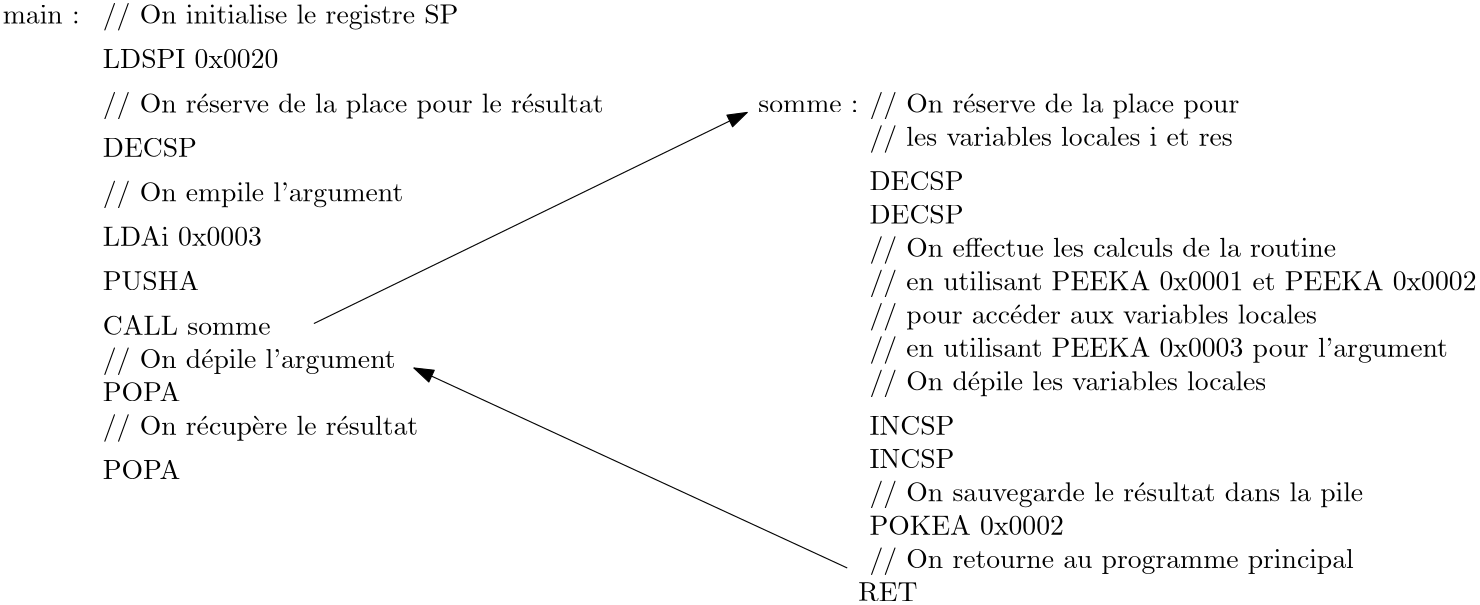 <?xml version="1.0"?>
<!DOCTYPE ipe SYSTEM "ipe.dtd">
<ipe version="70107" creator="Ipe 7.1.8">
<info created="D:20150826153122" modified="D:20150922103957"/>
<ipestyle name="basic">
<symbol name="arrow/arc(spx)">
<path stroke="sym-stroke" fill="sym-stroke" pen="sym-pen">
0 0 m
-1 0.333 l
-1 -0.333 l
h
</path>
</symbol>
<symbol name="arrow/farc(spx)">
<path stroke="sym-stroke" fill="white" pen="sym-pen">
0 0 m
-1 0.333 l
-1 -0.333 l
h
</path>
</symbol>
<symbol name="arrow/ptarc(spx)">
<path stroke="sym-stroke" fill="sym-stroke" pen="sym-pen">
0 0 m
-1 0.333 l
-0.8 0 l
-1 -0.333 l
h
</path>
</symbol>
<symbol name="arrow/fptarc(spx)">
<path stroke="sym-stroke" fill="white" pen="sym-pen">
0 0 m
-1 0.333 l
-0.8 0 l
-1 -0.333 l
h
</path>
</symbol>
<symbol name="mark/circle(sx)" transformations="translations">
<path fill="sym-stroke">
0.6 0 0 0.6 0 0 e
0.4 0 0 0.4 0 0 e
</path>
</symbol>
<symbol name="mark/disk(sx)" transformations="translations">
<path fill="sym-stroke">
0.6 0 0 0.6 0 0 e
</path>
</symbol>
<symbol name="mark/fdisk(sfx)" transformations="translations">
<group>
<path fill="sym-fill">
0.5 0 0 0.5 0 0 e
</path>
<path fill="sym-stroke" fillrule="eofill">
0.6 0 0 0.6 0 0 e
0.4 0 0 0.4 0 0 e
</path>
</group>
</symbol>
<symbol name="mark/box(sx)" transformations="translations">
<path fill="sym-stroke" fillrule="eofill">
-0.6 -0.6 m
0.6 -0.6 l
0.6 0.6 l
-0.6 0.6 l
h
-0.4 -0.4 m
0.4 -0.4 l
0.4 0.4 l
-0.4 0.4 l
h
</path>
</symbol>
<symbol name="mark/square(sx)" transformations="translations">
<path fill="sym-stroke">
-0.6 -0.6 m
0.6 -0.6 l
0.6 0.6 l
-0.6 0.6 l
h
</path>
</symbol>
<symbol name="mark/fsquare(sfx)" transformations="translations">
<group>
<path fill="sym-fill">
-0.5 -0.5 m
0.5 -0.5 l
0.5 0.5 l
-0.5 0.5 l
h
</path>
<path fill="sym-stroke" fillrule="eofill">
-0.6 -0.6 m
0.6 -0.6 l
0.6 0.6 l
-0.6 0.6 l
h
-0.4 -0.4 m
0.4 -0.4 l
0.4 0.4 l
-0.4 0.4 l
h
</path>
</group>
</symbol>
<symbol name="mark/cross(sx)" transformations="translations">
<group>
<path fill="sym-stroke">
-0.43 -0.57 m
0.57 0.43 l
0.43 0.57 l
-0.57 -0.43 l
h
</path>
<path fill="sym-stroke">
-0.43 0.57 m
0.57 -0.43 l
0.43 -0.57 l
-0.57 0.43 l
h
</path>
</group>
</symbol>
<symbol name="arrow/fnormal(spx)">
<path stroke="sym-stroke" fill="white" pen="sym-pen">
0 0 m
-1 0.333 l
-1 -0.333 l
h
</path>
</symbol>
<symbol name="arrow/pointed(spx)">
<path stroke="sym-stroke" fill="sym-stroke" pen="sym-pen">
0 0 m
-1 0.333 l
-0.8 0 l
-1 -0.333 l
h
</path>
</symbol>
<symbol name="arrow/fpointed(spx)">
<path stroke="sym-stroke" fill="white" pen="sym-pen">
0 0 m
-1 0.333 l
-0.8 0 l
-1 -0.333 l
h
</path>
</symbol>
<symbol name="arrow/linear(spx)">
<path stroke="sym-stroke" pen="sym-pen">
-1 0.333 m
0 0 l
-1 -0.333 l
</path>
</symbol>
<symbol name="arrow/fdouble(spx)">
<path stroke="sym-stroke" fill="white" pen="sym-pen">
0 0 m
-1 0.333 l
-1 -0.333 l
h
-1 0 m
-2 0.333 l
-2 -0.333 l
h
</path>
</symbol>
<symbol name="arrow/double(spx)">
<path stroke="sym-stroke" fill="sym-stroke" pen="sym-pen">
0 0 m
-1 0.333 l
-1 -0.333 l
h
-1 0 m
-2 0.333 l
-2 -0.333 l
h
</path>
</symbol>
<pen name="heavier" value="0.8"/>
<pen name="fat" value="1.2"/>
<pen name="ultrafat" value="2"/>
<symbolsize name="large" value="5"/>
<symbolsize name="small" value="2"/>
<symbolsize name="tiny" value="1.1"/>
<arrowsize name="large" value="10"/>
<arrowsize name="small" value="5"/>
<arrowsize name="tiny" value="3"/>
<color name="red" value="1 0 0"/>
<color name="green" value="0 1 0"/>
<color name="blue" value="0 0 1"/>
<color name="yellow" value="1 1 0"/>
<color name="orange" value="1 0.647 0"/>
<color name="gold" value="1 0.843 0"/>
<color name="purple" value="0.627 0.125 0.941"/>
<color name="gray" value="0.745"/>
<color name="brown" value="0.647 0.165 0.165"/>
<color name="navy" value="0 0 0.502"/>
<color name="pink" value="1 0.753 0.796"/>
<color name="seagreen" value="0.18 0.545 0.341"/>
<color name="turquoise" value="0.251 0.878 0.816"/>
<color name="violet" value="0.933 0.51 0.933"/>
<color name="darkblue" value="0 0 0.545"/>
<color name="darkcyan" value="0 0.545 0.545"/>
<color name="darkgray" value="0.663"/>
<color name="darkgreen" value="0 0.392 0"/>
<color name="darkmagenta" value="0.545 0 0.545"/>
<color name="darkorange" value="1 0.549 0"/>
<color name="darkred" value="0.545 0 0"/>
<color name="lightblue" value="0.678 0.847 0.902"/>
<color name="lightcyan" value="0.878 1 1"/>
<color name="lightgray" value="0.827"/>
<color name="lightgreen" value="0.565 0.933 0.565"/>
<color name="lightyellow" value="1 1 0.878"/>
<dashstyle name="dashed" value="[4] 0"/>
<dashstyle name="dotted" value="[1 3] 0"/>
<dashstyle name="dash dotted" value="[4 2 1 2] 0"/>
<dashstyle name="dash dot dotted" value="[4 2 1 2 1 2] 0"/>
<textsize name="large" value="\large"/>
<textsize name="small" value="\small"/>
<textsize name="tiny" value="\tiny"/>
<textsize name="Large" value="\Large"/>
<textsize name="LARGE" value="\LARGE"/>
<textsize name="huge" value="\huge"/>
<textsize name="Huge" value="\Huge"/>
<textsize name="footnote" value="\footnotesize"/>
<textstyle name="center" begin="\begin{center}" end="\end{center}"/>
<textstyle name="itemize" begin="\begin{itemize}" end="\end{itemize}"/>
<textstyle name="item" begin="\begin{itemize}\item{}" end="\end{itemize}"/>
<gridsize name="4 pts" value="4"/>
<gridsize name="8 pts (~3 mm)" value="8"/>
<gridsize name="16 pts (~6 mm)" value="16"/>
<gridsize name="32 pts (~12 mm)" value="32"/>
<gridsize name="10 pts (~3.5 mm)" value="10"/>
<gridsize name="20 pts (~7 mm)" value="20"/>
<gridsize name="14 pts (~5 mm)" value="14"/>
<gridsize name="28 pts (~10 mm)" value="28"/>
<gridsize name="56 pts (~20 mm)" value="56"/>
<anglesize name="90 deg" value="90"/>
<anglesize name="60 deg" value="60"/>
<anglesize name="45 deg" value="45"/>
<anglesize name="30 deg" value="30"/>
<anglesize name="22.5 deg" value="22.5"/>
<tiling name="falling" angle="-60" step="4" width="1"/>
<tiling name="rising" angle="30" step="4" width="1"/>
</ipestyle>
<page>
<layer name="alpha"/>
<view layers="alpha" active="alpha"/>
<text layer="alpha" matrix="1 0 0 1 -56 48" transformations="translations" pos="96 752" stroke="black" type="label" width="27.674" height="6.654" depth="0" valign="baseline">main :</text>
<text matrix="1 0 0 1 -68 0" transformations="translations" pos="144 752" stroke="black" type="label" width="33.901" height="6.808" depth="0" valign="baseline">DECSP</text>
<text matrix="1 0 0 1 -132 16" transformations="translations" pos="208 752" stroke="black" type="label" width="180.379" height="7.473" depth="2.49" valign="baseline">// On r{\&apos;e}serve de la place pour le r{\&apos;e}sultat</text>
<text matrix="1 0 0 1 -68 -48" transformations="translations" pos="144 736" stroke="black" type="label" width="60.385" height="6.808" depth="0" valign="baseline">CALL somme</text>
<text matrix="1 0 0 1 -68 -16" transformations="translations" pos="144 736" stroke="black" type="label" width="57.285" height="6.808" depth="0" valign="baseline">LDAi 0x0003</text>
<text matrix="1 0 0 1 -68 -32" transformations="translations" pos="144 736" stroke="black" type="label" width="34.731" height="6.808" depth="0" valign="baseline">PUSHA</text>
<text matrix="1 0 0 1 208 4" transformations="translations" pos="144 736" stroke="black" type="label" width="33.901" height="6.808" depth="0" valign="baseline">DECSP</text>
<text matrix="1 0 0 1 208 -8" transformations="translations" pos="144 736" stroke="black" type="label" width="33.901" height="6.808" depth="0" valign="baseline">DECSP</text>
<text matrix="1 0 0 1 -132 -16" transformations="translations" pos="208 752" stroke="black" type="label" width="108.233" height="7.473" depth="2.49" valign="baseline">// On empile l&apos;argument</text>
<text matrix="1 0 0 1 144 16" transformations="translations" pos="208 752" stroke="black" type="label" width="133.251" height="7.473" depth="2.49" valign="baseline">// On r{\&apos;e}serve de la place pour</text>
<text matrix="1 0 0 1 -16 36" transformations="translations" pos="368 720" stroke="black" type="label" width="130.898" height="7.473" depth="2.49" valign="baseline">// les variables locales i et res</text>
<text matrix="1 0 0 1 -16 -4" transformations="translations" pos="368 720" stroke="black" type="label" width="168.12" height="7.473" depth="2.49" valign="baseline">// On effectue les calculs de la routine</text>
<text matrix="1 0 0 1 -16 -16" transformations="translations" pos="368 720" stroke="black" type="label" width="218.68" height="7.473" depth="2.49" valign="baseline">// en utilisant PEEKA 0x0001 et PEEKA 0x0002</text>
<text matrix="1 0 0 1 -16 -28" transformations="translations" pos="368 720" stroke="black" type="label" width="156.829" height="7.473" depth="2.49" valign="baseline">// pour accéder aux variables locales</text>
<text matrix="1 0 0 1 -16 -52" transformations="translations" pos="368 720" stroke="black" type="label" width="142.992" height="7.473" depth="2.49" valign="baseline">// On d{\&apos;e}pile les variables locales</text>
<text matrix="1 0 0 1 208 -84" transformations="translations" pos="144 736" stroke="black" type="label" width="30.58" height="6.808" depth="0" valign="baseline">INCSP</text>
<text matrix="1 0 0 1 208 -96" transformations="translations" pos="144 736" stroke="black" type="label" width="30.58" height="6.808" depth="0" valign="baseline">INCSP</text>
<text matrix="1 0 0 1 -16 -92" transformations="translations" pos="368 720" stroke="black" type="label" width="177.889" height="7.473" depth="2.49" valign="baseline">// On sauvegarde le r{\&apos;e}sultat dans la pile</text>
<text matrix="1 0 0 1 -16 -104" transformations="translations" pos="368 720" stroke="black" type="label" width="70.015" height="6.808" depth="0" valign="baseline">POKEA 0x0002</text>
<text matrix="1 0 0 1 -68 -72" transformations="translations" pos="144 736" stroke="black" type="label" width="27.951" height="6.808" depth="0" valign="baseline">POPA</text>
<text matrix="1 0 0 1 -132 -76" transformations="translations" pos="208 752" stroke="black" type="label" width="105.466" height="7.473" depth="2.49" valign="baseline">// On d{\&apos;e}pile l&apos;argument</text>
<text matrix="1 0 0 1 -132 -100" transformations="translations" pos="208 752" stroke="black" type="label" width="113.602" height="7.473" depth="2.49" valign="baseline">// On r{\&apos;e}cup{\`e}re le r{\&apos;e}sultat</text>
<text matrix="1 0 0 1 -68 -100" transformations="translations" pos="144 736" stroke="black" type="label" width="27.951" height="6.808" depth="0" valign="baseline">POPA</text>
<text matrix="1 0 0 1 216 16" transformations="translations" pos="96 752" stroke="black" type="label" width="36.032" height="4.289" depth="0" valign="baseline">somme :</text>
<path stroke="black" arrow="normal/normal">
152 692 m
308 768 l
</path>
<text matrix="1 0 0 1 0 -8" transformations="translations" pos="352 612" stroke="black" type="label" width="174.485" height="7.473" depth="2.49" valign="baseline">// On retourne au programme principal</text>
<path stroke="black" arrow="normal/normal">
344 604 m
188 676 l
</path>
<text matrix="1 0 0 1 -16 -40" transformations="translations" pos="368 720" stroke="black" type="label" width="208.358" height="7.473" depth="2.49" valign="baseline">// en utilisant PEEKA 0x0003 pour l&apos;argument</text>
<text matrix="1 0 0 1 -68 32" transformations="translations" pos="144 752" stroke="black" type="label" width="63.235" height="6.808" depth="0" valign="baseline">LDSPI 0x0020</text>
<text matrix="1 0 0 1 -132 48" transformations="translations" pos="208 752" stroke="black" type="label" width="128.159" height="7.473" depth="2.49" valign="baseline">// On initialise le registre SP</text>
<text matrix="1 0 0 1 204 -144" transformations="translations" pos="144 736" stroke="black" type="label" width="21.309" height="6.808" depth="0" valign="baseline">RET</text>
</page>
</ipe>
